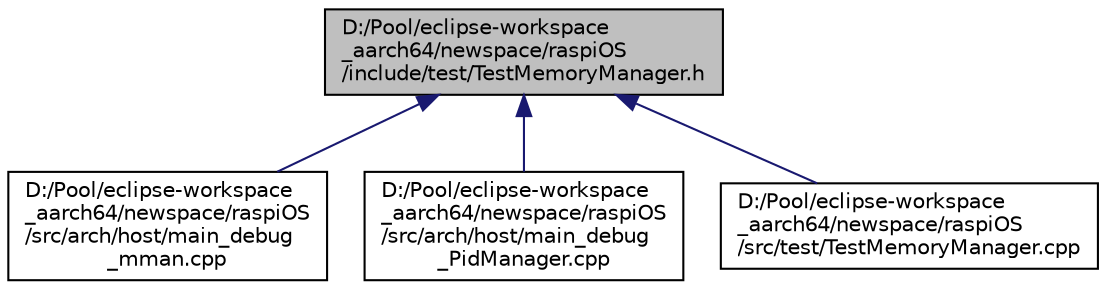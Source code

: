digraph "D:/Pool/eclipse-workspace_aarch64/newspace/raspiOS/include/test/TestMemoryManager.h"
{
  edge [fontname="Helvetica",fontsize="10",labelfontname="Helvetica",labelfontsize="10"];
  node [fontname="Helvetica",fontsize="10",shape=record];
  Node2611 [label="D:/Pool/eclipse-workspace\l_aarch64/newspace/raspiOS\l/include/test/TestMemoryManager.h",height=0.2,width=0.4,color="black", fillcolor="grey75", style="filled", fontcolor="black"];
  Node2611 -> Node2612 [dir="back",color="midnightblue",fontsize="10",style="solid",fontname="Helvetica"];
  Node2612 [label="D:/Pool/eclipse-workspace\l_aarch64/newspace/raspiOS\l/src/arch/host/main_debug\l_mman.cpp",height=0.2,width=0.4,color="black", fillcolor="white", style="filled",URL="$d2/d6d/main__debug__mman_8cpp.html"];
  Node2611 -> Node2613 [dir="back",color="midnightblue",fontsize="10",style="solid",fontname="Helvetica"];
  Node2613 [label="D:/Pool/eclipse-workspace\l_aarch64/newspace/raspiOS\l/src/arch/host/main_debug\l_PidManager.cpp",height=0.2,width=0.4,color="black", fillcolor="white", style="filled",URL="$d1/d40/main__debug___pid_manager_8cpp.html"];
  Node2611 -> Node2614 [dir="back",color="midnightblue",fontsize="10",style="solid",fontname="Helvetica"];
  Node2614 [label="D:/Pool/eclipse-workspace\l_aarch64/newspace/raspiOS\l/src/test/TestMemoryManager.cpp",height=0.2,width=0.4,color="black", fillcolor="white", style="filled",URL="$d8/dfd/_test_memory_manager_8cpp.html"];
}
